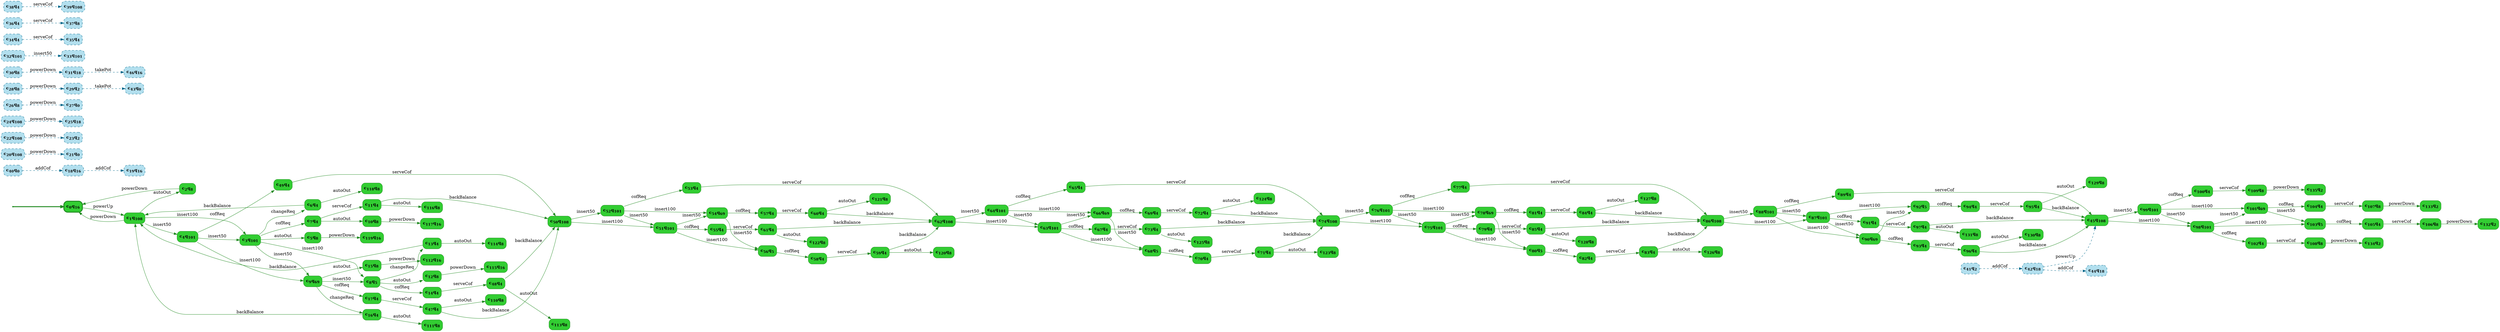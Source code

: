 digraph g {

	rankdir="LR"

	__invisible__[shape="point", color="forestgreen"]
	c0q16[label=<<b>c<sub>0</sub>q<sub>16</sub></b>>, shape="box", style="rounded, filled", fillcolor="limegreen", color="forestgreen", penwidth=3] // Initial
	c1q108[label=<<b>c<sub>1</sub>q<sub>108</sub></b>>, shape="box", style="rounded, filled", fillcolor="limegreen", color="forestgreen"]
	c2q8[label=<<b>c<sub>2</sub>q<sub>8</sub></b>>, shape="box", style="rounded, filled", fillcolor="limegreen", color="forestgreen"]
	c3q101[label=<<b>c<sub>3</sub>q<sub>101</sub></b>>, shape="box", style="rounded, filled", fillcolor="limegreen", color="forestgreen"]
	c5q8[label=<<b>c<sub>5</sub>q<sub>8</sub></b>>, shape="box", style="rounded, filled", fillcolor="limegreen", color="forestgreen"]
	c119q16[label=<<b>c<sub>119</sub>q<sub>16</sub></b>>, shape="box", style="rounded, filled", fillcolor="limegreen", color="forestgreen"]
	c6q4[label=<<b>c<sub>6</sub>q<sub>4</sub></b>>, shape="box", style="rounded, filled", fillcolor="limegreen", color="forestgreen"]
	c118q8[label=<<b>c<sub>118</sub>q<sub>8</sub></b>>, shape="box", style="rounded, filled", fillcolor="limegreen", color="forestgreen"]
	c7q4[label=<<b>c<sub>7</sub>q<sub>4</sub></b>>, shape="box", style="rounded, filled", fillcolor="limegreen", color="forestgreen"]
	c10q8[label=<<b>c<sub>10</sub>q<sub>8</sub></b>>, shape="box", style="rounded, filled", fillcolor="limegreen", color="forestgreen"]
	c117q16[label=<<b>c<sub>117</sub>q<sub>16</sub></b>>, shape="box", style="rounded, filled", fillcolor="limegreen", color="forestgreen"]
	c11q4[label=<<b>c<sub>11</sub>q<sub>4</sub></b>>, shape="box", style="rounded, filled", fillcolor="limegreen", color="forestgreen"]
	c116q8[label=<<b>c<sub>116</sub>q<sub>8</sub></b>>, shape="box", style="rounded, filled", fillcolor="limegreen", color="forestgreen"]
	c50q108[label=<<b>c<sub>50</sub>q<sub>108</sub></b>>, shape="box", style="rounded, filled", fillcolor="limegreen", color="forestgreen"]
	c51q101[label=<<b>c<sub>51</sub>q<sub>101</sub></b>>, shape="box", style="rounded, filled", fillcolor="limegreen", color="forestgreen"]
	c55q4[label=<<b>c<sub>55</sub>q<sub>4</sub></b>>, shape="box", style="rounded, filled", fillcolor="limegreen", color="forestgreen"]
	c61q4[label=<<b>c<sub>61</sub>q<sub>4</sub></b>>, shape="box", style="rounded, filled", fillcolor="limegreen", color="forestgreen"]
	c122q8[label=<<b>c<sub>122</sub>q<sub>8</sub></b>>, shape="box", style="rounded, filled", fillcolor="limegreen", color="forestgreen"]
	c62q108[label=<<b>c<sub>62</sub>q<sub>108</sub></b>>, shape="box", style="rounded, filled", fillcolor="limegreen", color="forestgreen"]
	c63q101[label=<<b>c<sub>63</sub>q<sub>101</sub></b>>, shape="box", style="rounded, filled", fillcolor="limegreen", color="forestgreen"]
	c67q4[label=<<b>c<sub>67</sub>q<sub>4</sub></b>>, shape="box", style="rounded, filled", fillcolor="limegreen", color="forestgreen"]
	c73q4[label=<<b>c<sub>73</sub>q<sub>4</sub></b>>, shape="box", style="rounded, filled", fillcolor="limegreen", color="forestgreen"]
	c125q8[label=<<b>c<sub>125</sub>q<sub>8</sub></b>>, shape="box", style="rounded, filled", fillcolor="limegreen", color="forestgreen"]
	c74q108[label=<<b>c<sub>74</sub>q<sub>108</sub></b>>, shape="box", style="rounded, filled", fillcolor="limegreen", color="forestgreen"]
	c75q101[label=<<b>c<sub>75</sub>q<sub>101</sub></b>>, shape="box", style="rounded, filled", fillcolor="limegreen", color="forestgreen"]
	c79q4[label=<<b>c<sub>79</sub>q<sub>4</sub></b>>, shape="box", style="rounded, filled", fillcolor="limegreen", color="forestgreen"]
	c85q4[label=<<b>c<sub>85</sub>q<sub>4</sub></b>>, shape="box", style="rounded, filled", fillcolor="limegreen", color="forestgreen"]
	c128q8[label=<<b>c<sub>128</sub>q<sub>8</sub></b>>, shape="box", style="rounded, filled", fillcolor="limegreen", color="forestgreen"]
	c86q108[label=<<b>c<sub>86</sub>q<sub>108</sub></b>>, shape="box", style="rounded, filled", fillcolor="limegreen", color="forestgreen"]
	c87q101[label=<<b>c<sub>87</sub>q<sub>101</sub></b>>, shape="box", style="rounded, filled", fillcolor="limegreen", color="forestgreen"]
	c91q4[label=<<b>c<sub>91</sub>q<sub>4</sub></b>>, shape="box", style="rounded, filled", fillcolor="limegreen", color="forestgreen"]
	c97q4[label=<<b>c<sub>97</sub>q<sub>4</sub></b>>, shape="box", style="rounded, filled", fillcolor="limegreen", color="forestgreen"]
	c131q8[label=<<b>c<sub>131</sub>q<sub>8</sub></b>>, shape="box", style="rounded, filled", fillcolor="limegreen", color="forestgreen"]
	c45q108[label=<<b>c<sub>45</sub>q<sub>108</sub></b>>, shape="box", style="rounded, filled", fillcolor="limegreen", color="forestgreen"]
	c98q101[label=<<b>c<sub>98</sub>q<sub>101</sub></b>>, shape="box", style="rounded, filled", fillcolor="limegreen", color="forestgreen"]
	c102q4[label=<<b>c<sub>102</sub>q<sub>4</sub></b>>, shape="box", style="rounded, filled", fillcolor="limegreen", color="forestgreen"]
	c108q8[label=<<b>c<sub>108</sub>q<sub>8</sub></b>>, shape="box", style="rounded, filled", fillcolor="limegreen", color="forestgreen"]
	c134q2[label=<<b>c<sub>134</sub>q<sub>2</sub></b>>, shape="box", style="rounded, filled", fillcolor="limegreen", color="forestgreen"]
	c103q5[label=<<b>c<sub>103</sub>q<sub>5</sub></b>>, shape="box", style="rounded, filled", fillcolor="limegreen", color="forestgreen"]
	c105q4[label=<<b>c<sub>105</sub>q<sub>4</sub></b>>, shape="box", style="rounded, filled", fillcolor="limegreen", color="forestgreen"]
	c106q8[label=<<b>c<sub>106</sub>q<sub>8</sub></b>>, shape="box", style="rounded, filled", fillcolor="limegreen", color="forestgreen"]
	c132q2[label=<<b>c<sub>132</sub>q<sub>2</sub></b>>, shape="box", style="rounded, filled", fillcolor="limegreen", color="forestgreen"]
	c101q69[label=<<b>c<sub>101</sub>q<sub>69</sub></b>>, shape="box", style="rounded, filled", fillcolor="limegreen", color="forestgreen"]
	c104q4[label=<<b>c<sub>104</sub>q<sub>4</sub></b>>, shape="box", style="rounded, filled", fillcolor="limegreen", color="forestgreen"]
	c107q8[label=<<b>c<sub>107</sub>q<sub>8</sub></b>>, shape="box", style="rounded, filled", fillcolor="limegreen", color="forestgreen"]
	c133q2[label=<<b>c<sub>133</sub>q<sub>2</sub></b>>, shape="box", style="rounded, filled", fillcolor="limegreen", color="forestgreen"]
	c99q101[label=<<b>c<sub>99</sub>q<sub>101</sub></b>>, shape="box", style="rounded, filled", fillcolor="limegreen", color="forestgreen"]
	c100q4[label=<<b>c<sub>100</sub>q<sub>4</sub></b>>, shape="box", style="rounded, filled", fillcolor="limegreen", color="forestgreen"]
	c109q8[label=<<b>c<sub>109</sub>q<sub>8</sub></b>>, shape="box", style="rounded, filled", fillcolor="limegreen", color="forestgreen"]
	c135q2[label=<<b>c<sub>135</sub>q<sub>2</sub></b>>, shape="box", style="rounded, filled", fillcolor="limegreen", color="forestgreen"]
	c92q5[label=<<b>c<sub>92</sub>q<sub>5</sub></b>>, shape="box", style="rounded, filled", fillcolor="limegreen", color="forestgreen"]
	c94q4[label=<<b>c<sub>94</sub>q<sub>4</sub></b>>, shape="box", style="rounded, filled", fillcolor="limegreen", color="forestgreen"]
	c95q4[label=<<b>c<sub>95</sub>q<sub>4</sub></b>>, shape="box", style="rounded, filled", fillcolor="limegreen", color="forestgreen"]
	c129q8[label=<<b>c<sub>129</sub>q<sub>8</sub></b>>, shape="box", style="rounded, filled", fillcolor="limegreen", color="forestgreen"]
	c90q69[label=<<b>c<sub>90</sub>q<sub>69</sub></b>>, shape="box", style="rounded, filled", fillcolor="limegreen", color="forestgreen"]
	c93q4[label=<<b>c<sub>93</sub>q<sub>4</sub></b>>, shape="box", style="rounded, filled", fillcolor="limegreen", color="forestgreen"]
	c96q4[label=<<b>c<sub>96</sub>q<sub>4</sub></b>>, shape="box", style="rounded, filled", fillcolor="limegreen", color="forestgreen"]
	c130q8[label=<<b>c<sub>130</sub>q<sub>8</sub></b>>, shape="box", style="rounded, filled", fillcolor="limegreen", color="forestgreen"]
	c88q101[label=<<b>c<sub>88</sub>q<sub>101</sub></b>>, shape="box", style="rounded, filled", fillcolor="limegreen", color="forestgreen"]
	c89q4[label=<<b>c<sub>89</sub>q<sub>4</sub></b>>, shape="box", style="rounded, filled", fillcolor="limegreen", color="forestgreen"]
	c80q5[label=<<b>c<sub>80</sub>q<sub>5</sub></b>>, shape="box", style="rounded, filled", fillcolor="limegreen", color="forestgreen"]
	c82q4[label=<<b>c<sub>82</sub>q<sub>4</sub></b>>, shape="box", style="rounded, filled", fillcolor="limegreen", color="forestgreen"]
	c83q4[label=<<b>c<sub>83</sub>q<sub>4</sub></b>>, shape="box", style="rounded, filled", fillcolor="limegreen", color="forestgreen"]
	c126q8[label=<<b>c<sub>126</sub>q<sub>8</sub></b>>, shape="box", style="rounded, filled", fillcolor="limegreen", color="forestgreen"]
	c78q69[label=<<b>c<sub>78</sub>q<sub>69</sub></b>>, shape="box", style="rounded, filled", fillcolor="limegreen", color="forestgreen"]
	c81q4[label=<<b>c<sub>81</sub>q<sub>4</sub></b>>, shape="box", style="rounded, filled", fillcolor="limegreen", color="forestgreen"]
	c84q4[label=<<b>c<sub>84</sub>q<sub>4</sub></b>>, shape="box", style="rounded, filled", fillcolor="limegreen", color="forestgreen"]
	c127q8[label=<<b>c<sub>127</sub>q<sub>8</sub></b>>, shape="box", style="rounded, filled", fillcolor="limegreen", color="forestgreen"]
	c76q101[label=<<b>c<sub>76</sub>q<sub>101</sub></b>>, shape="box", style="rounded, filled", fillcolor="limegreen", color="forestgreen"]
	c77q4[label=<<b>c<sub>77</sub>q<sub>4</sub></b>>, shape="box", style="rounded, filled", fillcolor="limegreen", color="forestgreen"]
	c68q5[label=<<b>c<sub>68</sub>q<sub>5</sub></b>>, shape="box", style="rounded, filled", fillcolor="limegreen", color="forestgreen"]
	c70q4[label=<<b>c<sub>70</sub>q<sub>4</sub></b>>, shape="box", style="rounded, filled", fillcolor="limegreen", color="forestgreen"]
	c71q4[label=<<b>c<sub>71</sub>q<sub>4</sub></b>>, shape="box", style="rounded, filled", fillcolor="limegreen", color="forestgreen"]
	c123q8[label=<<b>c<sub>123</sub>q<sub>8</sub></b>>, shape="box", style="rounded, filled", fillcolor="limegreen", color="forestgreen"]
	c66q69[label=<<b>c<sub>66</sub>q<sub>69</sub></b>>, shape="box", style="rounded, filled", fillcolor="limegreen", color="forestgreen"]
	c69q4[label=<<b>c<sub>69</sub>q<sub>4</sub></b>>, shape="box", style="rounded, filled", fillcolor="limegreen", color="forestgreen"]
	c72q4[label=<<b>c<sub>72</sub>q<sub>4</sub></b>>, shape="box", style="rounded, filled", fillcolor="limegreen", color="forestgreen"]
	c124q8[label=<<b>c<sub>124</sub>q<sub>8</sub></b>>, shape="box", style="rounded, filled", fillcolor="limegreen", color="forestgreen"]
	c64q101[label=<<b>c<sub>64</sub>q<sub>101</sub></b>>, shape="box", style="rounded, filled", fillcolor="limegreen", color="forestgreen"]
	c65q4[label=<<b>c<sub>65</sub>q<sub>4</sub></b>>, shape="box", style="rounded, filled", fillcolor="limegreen", color="forestgreen"]
	c56q5[label=<<b>c<sub>56</sub>q<sub>5</sub></b>>, shape="box", style="rounded, filled", fillcolor="limegreen", color="forestgreen"]
	c58q4[label=<<b>c<sub>58</sub>q<sub>4</sub></b>>, shape="box", style="rounded, filled", fillcolor="limegreen", color="forestgreen"]
	c59q4[label=<<b>c<sub>59</sub>q<sub>4</sub></b>>, shape="box", style="rounded, filled", fillcolor="limegreen", color="forestgreen"]
	c120q8[label=<<b>c<sub>120</sub>q<sub>8</sub></b>>, shape="box", style="rounded, filled", fillcolor="limegreen", color="forestgreen"]
	c54q69[label=<<b>c<sub>54</sub>q<sub>69</sub></b>>, shape="box", style="rounded, filled", fillcolor="limegreen", color="forestgreen"]
	c57q4[label=<<b>c<sub>57</sub>q<sub>4</sub></b>>, shape="box", style="rounded, filled", fillcolor="limegreen", color="forestgreen"]
	c60q4[label=<<b>c<sub>60</sub>q<sub>4</sub></b>>, shape="box", style="rounded, filled", fillcolor="limegreen", color="forestgreen"]
	c121q8[label=<<b>c<sub>121</sub>q<sub>8</sub></b>>, shape="box", style="rounded, filled", fillcolor="limegreen", color="forestgreen"]
	c52q101[label=<<b>c<sub>52</sub>q<sub>101</sub></b>>, shape="box", style="rounded, filled", fillcolor="limegreen", color="forestgreen"]
	c53q4[label=<<b>c<sub>53</sub>q<sub>4</sub></b>>, shape="box", style="rounded, filled", fillcolor="limegreen", color="forestgreen"]
	c8q5[label=<<b>c<sub>8</sub>q<sub>5</sub></b>>, shape="box", style="rounded, filled", fillcolor="limegreen", color="forestgreen"]
	c12q8[label=<<b>c<sub>12</sub>q<sub>8</sub></b>>, shape="box", style="rounded, filled", fillcolor="limegreen", color="forestgreen"]
	c115q16[label=<<b>c<sub>115</sub>q<sub>16</sub></b>>, shape="box", style="rounded, filled", fillcolor="limegreen", color="forestgreen"]
	c13q4[label=<<b>c<sub>13</sub>q<sub>4</sub></b>>, shape="box", style="rounded, filled", fillcolor="limegreen", color="forestgreen"]
	c114q8[label=<<b>c<sub>114</sub>q<sub>8</sub></b>>, shape="box", style="rounded, filled", fillcolor="limegreen", color="forestgreen"]
	c14q4[label=<<b>c<sub>14</sub>q<sub>4</sub></b>>, shape="box", style="rounded, filled", fillcolor="limegreen", color="forestgreen"]
	c48q4[label=<<b>c<sub>48</sub>q<sub>4</sub></b>>, shape="box", style="rounded, filled", fillcolor="limegreen", color="forestgreen"]
	c113q8[label=<<b>c<sub>113</sub>q<sub>8</sub></b>>, shape="box", style="rounded, filled", fillcolor="limegreen", color="forestgreen"]
	c9q69[label=<<b>c<sub>9</sub>q<sub>69</sub></b>>, shape="box", style="rounded, filled", fillcolor="limegreen", color="forestgreen"]
	c15q8[label=<<b>c<sub>15</sub>q<sub>8</sub></b>>, shape="box", style="rounded, filled", fillcolor="limegreen", color="forestgreen"]
	c112q16[label=<<b>c<sub>112</sub>q<sub>16</sub></b>>, shape="box", style="rounded, filled", fillcolor="limegreen", color="forestgreen"]
	c16q4[label=<<b>c<sub>16</sub>q<sub>4</sub></b>>, shape="box", style="rounded, filled", fillcolor="limegreen", color="forestgreen"]
	c111q8[label=<<b>c<sub>111</sub>q<sub>8</sub></b>>, shape="box", style="rounded, filled", fillcolor="limegreen", color="forestgreen"]
	c17q4[label=<<b>c<sub>17</sub>q<sub>4</sub></b>>, shape="box", style="rounded, filled", fillcolor="limegreen", color="forestgreen"]
	c47q4[label=<<b>c<sub>47</sub>q<sub>4</sub></b>>, shape="box", style="rounded, filled", fillcolor="limegreen", color="forestgreen"]
	c110q8[label=<<b>c<sub>110</sub>q<sub>8</sub></b>>, shape="box", style="rounded, filled", fillcolor="limegreen", color="forestgreen"]
	c4q101[label=<<b>c<sub>4</sub>q<sub>101</sub></b>>, shape="box", style="rounded, filled", fillcolor="limegreen", color="forestgreen"]
	c49q4[label=<<b>c<sub>49</sub>q<sub>4</sub></b>>, shape="box", style="rounded, filled", fillcolor="limegreen", color="forestgreen"]
	c18q16[label=<<b>c<sub>18</sub>q<sub>16</sub></b>>, shape="box", style="rounded, filled, dashed", fillcolor="lightblue2", color="deepskyblue4"]
	c19q16[label=<<b>c<sub>19</sub>q<sub>16</sub></b>>, shape="box", style="rounded, filled, dashed", fillcolor="lightblue2", color="deepskyblue4"]
	c20q108[label=<<b>c<sub>20</sub>q<sub>108</sub></b>>, shape="box", style="rounded, filled, dashed", fillcolor="lightblue2", color="deepskyblue4"]
	c21q0[label=<<b>c<sub>21</sub>q<sub>0</sub></b>>, shape="box", style="rounded, filled, dashed", fillcolor="lightblue2", color="deepskyblue4"]
	c22q108[label=<<b>c<sub>22</sub>q<sub>108</sub></b>>, shape="box", style="rounded, filled, dashed", fillcolor="lightblue2", color="deepskyblue4"]
	c23q2[label=<<b>c<sub>23</sub>q<sub>2</sub></b>>, shape="box", style="rounded, filled, dashed", fillcolor="lightblue2", color="deepskyblue4"]
	c24q108[label=<<b>c<sub>24</sub>q<sub>108</sub></b>>, shape="box", style="rounded, filled, dashed", fillcolor="lightblue2", color="deepskyblue4"]
	c25q18[label=<<b>c<sub>25</sub>q<sub>18</sub></b>>, shape="box", style="rounded, filled, dashed", fillcolor="lightblue2", color="deepskyblue4"]
	c26q8[label=<<b>c<sub>26</sub>q<sub>8</sub></b>>, shape="box", style="rounded, filled, dashed", fillcolor="lightblue2", color="deepskyblue4"]
	c27q0[label=<<b>c<sub>27</sub>q<sub>0</sub></b>>, shape="box", style="rounded, filled, dashed", fillcolor="lightblue2", color="deepskyblue4"]
	c28q8[label=<<b>c<sub>28</sub>q<sub>8</sub></b>>, shape="box", style="rounded, filled, dashed", fillcolor="lightblue2", color="deepskyblue4"]
	c29q2[label=<<b>c<sub>29</sub>q<sub>2</sub></b>>, shape="box", style="rounded, filled, dashed", fillcolor="lightblue2", color="deepskyblue4"]
	c30q8[label=<<b>c<sub>30</sub>q<sub>8</sub></b>>, shape="box", style="rounded, filled, dashed", fillcolor="lightblue2", color="deepskyblue4"]
	c31q18[label=<<b>c<sub>31</sub>q<sub>18</sub></b>>, shape="box", style="rounded, filled, dashed", fillcolor="lightblue2", color="deepskyblue4"]
	c32q101[label=<<b>c<sub>32</sub>q<sub>101</sub></b>>, shape="box", style="rounded, filled, dashed", fillcolor="lightblue2", color="deepskyblue4"]
	c33q101[label=<<b>c<sub>33</sub>q<sub>101</sub></b>>, shape="box", style="rounded, filled, dashed", fillcolor="lightblue2", color="deepskyblue4"]
	c34q4[label=<<b>c<sub>34</sub>q<sub>4</sub></b>>, shape="box", style="rounded, filled, dashed", fillcolor="lightblue2", color="deepskyblue4"]
	c35q4[label=<<b>c<sub>35</sub>q<sub>4</sub></b>>, shape="box", style="rounded, filled, dashed", fillcolor="lightblue2", color="deepskyblue4"]
	c36q4[label=<<b>c<sub>36</sub>q<sub>4</sub></b>>, shape="box", style="rounded, filled, dashed", fillcolor="lightblue2", color="deepskyblue4"]
	c37q8[label=<<b>c<sub>37</sub>q<sub>8</sub></b>>, shape="box", style="rounded, filled, dashed", fillcolor="lightblue2", color="deepskyblue4"]
	c38q4[label=<<b>c<sub>38</sub>q<sub>4</sub></b>>, shape="box", style="rounded, filled, dashed", fillcolor="lightblue2", color="deepskyblue4"]
	c39q108[label=<<b>c<sub>39</sub>q<sub>108</sub></b>>, shape="box", style="rounded, filled, dashed", fillcolor="lightblue2", color="deepskyblue4"]
	c40q0[label=<<b>c<sub>40</sub>q<sub>0</sub></b>>, shape="box", style="rounded, filled, dashed", fillcolor="lightblue2", color="deepskyblue4"]
	c41q2[label=<<b>c<sub>41</sub>q<sub>2</sub></b>>, shape="box", style="rounded, filled, dashed", fillcolor="lightblue2", color="deepskyblue4"]
	c42q18[label=<<b>c<sub>42</sub>q<sub>18</sub></b>>, shape="box", style="rounded, filled, dashed", fillcolor="lightblue2", color="deepskyblue4"]
	c43q0[label=<<b>c<sub>43</sub>q<sub>0</sub></b>>, shape="box", style="rounded, filled, dashed", fillcolor="lightblue2", color="deepskyblue4"]
	c44q18[label=<<b>c<sub>44</sub>q<sub>18</sub></b>>, shape="box", style="rounded, filled, dashed", fillcolor="lightblue2", color="deepskyblue4"]
	c46q16[label=<<b>c<sub>46</sub>q<sub>16</sub></b>>, shape="box", style="rounded, filled, dashed", fillcolor="lightblue2", color="deepskyblue4"]

	__invisible__ -> c0q16[penwidth=3, color="forestgreen"]
	c0q16 -> c1q108[label=<powerUp>, color="forestgreen"]
	c1q108 -> c2q8[label=<autoOut>, color="forestgreen"]
	c2q8 -> c0q16[label=<powerDown>, color="forestgreen"]
	c1q108 -> c3q101[label=<insert100>, color="forestgreen"]
	c3q101 -> c5q8[label=<autoOut>, color="forestgreen"]
	c5q8 -> c119q16[label=<powerDown>, color="forestgreen"]
	c3q101 -> c6q4[label=<changeReq>, color="forestgreen"]
	c6q4 -> c1q108[label=<backBalance>, color="forestgreen"]
	c6q4 -> c118q8[label=<autoOut>, color="forestgreen"]
	c3q101 -> c7q4[label=<cofReq>, color="forestgreen"]
	c7q4 -> c10q8[label=<autoOut>, color="forestgreen"]
	c10q8 -> c117q16[label=<powerDown>, color="forestgreen"]
	c7q4 -> c11q4[label=<serveCof>, color="forestgreen"]
	c11q4 -> c116q8[label=<autoOut>, color="forestgreen"]
	c11q4 -> c50q108[label=<backBalance>, color="forestgreen"]
	c50q108 -> c51q101[label=<insert100>, color="forestgreen"]
	c51q101 -> c55q4[label=<cofReq>, color="forestgreen"]
	c55q4 -> c61q4[label=<serveCof>, color="forestgreen"]
	c61q4 -> c122q8[label=<autoOut>, color="forestgreen"]
	c61q4 -> c62q108[label=<backBalance>, color="forestgreen"]
	c62q108 -> c63q101[label=<insert100>, color="forestgreen"]
	c63q101 -> c67q4[label=<cofReq>, color="forestgreen"]
	c67q4 -> c73q4[label=<serveCof>, color="forestgreen"]
	c73q4 -> c125q8[label=<autoOut>, color="forestgreen"]
	c73q4 -> c74q108[label=<backBalance>, color="forestgreen"]
	c74q108 -> c75q101[label=<insert100>, color="forestgreen"]
	c75q101 -> c79q4[label=<cofReq>, color="forestgreen"]
	c79q4 -> c85q4[label=<serveCof>, color="forestgreen"]
	c85q4 -> c128q8[label=<autoOut>, color="forestgreen"]
	c85q4 -> c86q108[label=<backBalance>, color="forestgreen"]
	c86q108 -> c87q101[label=<insert100>, color="forestgreen"]
	c87q101 -> c91q4[label=<cofReq>, color="forestgreen"]
	c91q4 -> c97q4[label=<serveCof>, color="forestgreen"]
	c97q4 -> c131q8[label=<autoOut>, color="forestgreen"]
	c97q4 -> c45q108[label=<backBalance>, color="forestgreen"]
	c45q108 -> c98q101[label=<insert100>, color="forestgreen"]
	c98q101 -> c102q4[label=<cofReq>, color="forestgreen"]
	c102q4 -> c108q8[label=<serveCof>, color="forestgreen"]
	c108q8 -> c134q2[label=<powerDown>, color="forestgreen"]
	c98q101 -> c103q5[label=<insert100>, color="forestgreen"]
	c103q5 -> c105q4[label=<cofReq>, color="forestgreen"]
	c105q4 -> c106q8[label=<serveCof>, color="forestgreen"]
	c106q8 -> c132q2[label=<powerDown>, color="forestgreen"]
	c98q101 -> c101q69[label=<insert50>, color="forestgreen"]
	c101q69 -> c104q4[label=<cofReq>, color="forestgreen"]
	c104q4 -> c107q8[label=<serveCof>, color="forestgreen"]
	c107q8 -> c133q2[label=<powerDown>, color="forestgreen"]
	c101q69 -> c103q5[label=<insert50>, color="forestgreen"]
	c45q108 -> c99q101[label=<insert50>, color="forestgreen"]
	c99q101 -> c100q4[label=<cofReq>, color="forestgreen"]
	c100q4 -> c109q8[label=<serveCof>, color="forestgreen"]
	c109q8 -> c135q2[label=<powerDown>, color="forestgreen"]
	c99q101 -> c101q69[label=<insert100>, color="forestgreen"]
	c99q101 -> c98q101[label=<insert50>, color="forestgreen"]
	c87q101 -> c92q5[label=<insert100>, color="forestgreen"]
	c92q5 -> c94q4[label=<cofReq>, color="forestgreen"]
	c94q4 -> c95q4[label=<serveCof>, color="forestgreen"]
	c95q4 -> c129q8[label=<autoOut>, color="forestgreen"]
	c95q4 -> c45q108[label=<backBalance>, color="forestgreen"]
	c87q101 -> c90q69[label=<insert50>, color="forestgreen"]
	c90q69 -> c93q4[label=<cofReq>, color="forestgreen"]
	c93q4 -> c96q4[label=<serveCof>, color="forestgreen"]
	c96q4 -> c130q8[label=<autoOut>, color="forestgreen"]
	c96q4 -> c45q108[label=<backBalance>, color="forestgreen"]
	c90q69 -> c92q5[label=<insert50>, color="forestgreen"]
	c86q108 -> c88q101[label=<insert50>, color="forestgreen"]
	c88q101 -> c89q4[label=<cofReq>, color="forestgreen"]
	c89q4 -> c45q108[label=<serveCof>, color="forestgreen"]
	c88q101 -> c90q69[label=<insert100>, color="forestgreen"]
	c88q101 -> c87q101[label=<insert50>, color="forestgreen"]
	c75q101 -> c80q5[label=<insert100>, color="forestgreen"]
	c80q5 -> c82q4[label=<cofReq>, color="forestgreen"]
	c82q4 -> c83q4[label=<serveCof>, color="forestgreen"]
	c83q4 -> c126q8[label=<autoOut>, color="forestgreen"]
	c83q4 -> c86q108[label=<backBalance>, color="forestgreen"]
	c75q101 -> c78q69[label=<insert50>, color="forestgreen"]
	c78q69 -> c81q4[label=<cofReq>, color="forestgreen"]
	c81q4 -> c84q4[label=<serveCof>, color="forestgreen"]
	c84q4 -> c127q8[label=<autoOut>, color="forestgreen"]
	c84q4 -> c86q108[label=<backBalance>, color="forestgreen"]
	c78q69 -> c80q5[label=<insert50>, color="forestgreen"]
	c74q108 -> c76q101[label=<insert50>, color="forestgreen"]
	c76q101 -> c77q4[label=<cofReq>, color="forestgreen"]
	c77q4 -> c86q108[label=<serveCof>, color="forestgreen"]
	c76q101 -> c78q69[label=<insert100>, color="forestgreen"]
	c76q101 -> c75q101[label=<insert50>, color="forestgreen"]
	c63q101 -> c68q5[label=<insert100>, color="forestgreen"]
	c68q5 -> c70q4[label=<cofReq>, color="forestgreen"]
	c70q4 -> c71q4[label=<serveCof>, color="forestgreen"]
	c71q4 -> c123q8[label=<autoOut>, color="forestgreen"]
	c71q4 -> c74q108[label=<backBalance>, color="forestgreen"]
	c63q101 -> c66q69[label=<insert50>, color="forestgreen"]
	c66q69 -> c69q4[label=<cofReq>, color="forestgreen"]
	c69q4 -> c72q4[label=<serveCof>, color="forestgreen"]
	c72q4 -> c124q8[label=<autoOut>, color="forestgreen"]
	c72q4 -> c74q108[label=<backBalance>, color="forestgreen"]
	c66q69 -> c68q5[label=<insert50>, color="forestgreen"]
	c62q108 -> c64q101[label=<insert50>, color="forestgreen"]
	c64q101 -> c65q4[label=<cofReq>, color="forestgreen"]
	c65q4 -> c74q108[label=<serveCof>, color="forestgreen"]
	c64q101 -> c66q69[label=<insert100>, color="forestgreen"]
	c64q101 -> c63q101[label=<insert50>, color="forestgreen"]
	c51q101 -> c56q5[label=<insert100>, color="forestgreen"]
	c56q5 -> c58q4[label=<cofReq>, color="forestgreen"]
	c58q4 -> c59q4[label=<serveCof>, color="forestgreen"]
	c59q4 -> c120q8[label=<autoOut>, color="forestgreen"]
	c59q4 -> c62q108[label=<backBalance>, color="forestgreen"]
	c51q101 -> c54q69[label=<insert50>, color="forestgreen"]
	c54q69 -> c57q4[label=<cofReq>, color="forestgreen"]
	c57q4 -> c60q4[label=<serveCof>, color="forestgreen"]
	c60q4 -> c121q8[label=<autoOut>, color="forestgreen"]
	c60q4 -> c62q108[label=<backBalance>, color="forestgreen"]
	c54q69 -> c56q5[label=<insert50>, color="forestgreen"]
	c50q108 -> c52q101[label=<insert50>, color="forestgreen"]
	c52q101 -> c53q4[label=<cofReq>, color="forestgreen"]
	c53q4 -> c62q108[label=<serveCof>, color="forestgreen"]
	c52q101 -> c54q69[label=<insert100>, color="forestgreen"]
	c52q101 -> c51q101[label=<insert50>, color="forestgreen"]
	c3q101 -> c8q5[label=<insert100>, color="forestgreen"]
	c8q5 -> c12q8[label=<autoOut>, color="forestgreen"]
	c12q8 -> c115q16[label=<powerDown>, color="forestgreen"]
	c8q5 -> c13q4[label=<changeReq>, color="forestgreen"]
	c13q4 -> c114q8[label=<autoOut>, color="forestgreen"]
	c13q4 -> c1q108[label=<backBalance>, color="forestgreen"]
	c8q5 -> c14q4[label=<cofReq>, color="forestgreen"]
	c14q4 -> c48q4[label=<serveCof>, color="forestgreen"]
	c48q4 -> c113q8[label=<autoOut>, color="forestgreen"]
	c48q4 -> c50q108[label=<backBalance>, color="forestgreen"]
	c3q101 -> c9q69[label=<insert50>, color="forestgreen"]
	c9q69 -> c15q8[label=<autoOut>, color="forestgreen"]
	c15q8 -> c112q16[label=<powerDown>, color="forestgreen"]
	c9q69 -> c16q4[label=<changeReq>, color="forestgreen"]
	c16q4 -> c111q8[label=<autoOut>, color="forestgreen"]
	c16q4 -> c1q108[label=<backBalance>, color="forestgreen"]
	c9q69 -> c17q4[label=<cofReq>, color="forestgreen"]
	c17q4 -> c47q4[label=<serveCof>, color="forestgreen"]
	c47q4 -> c110q8[label=<autoOut>, color="forestgreen"]
	c47q4 -> c50q108[label=<backBalance>, color="forestgreen"]
	c9q69 -> c8q5[label=<insert50>, color="forestgreen"]
	c1q108 -> c4q101[label=<insert50>, color="forestgreen"]
	c4q101 -> c9q69[label=<insert100>, color="forestgreen"]
	c4q101 -> c3q101[label=<insert50>, color="forestgreen"]
	c4q101 -> c49q4[label=<cofReq>, color="forestgreen"]
	c49q4 -> c50q108[label=<serveCof>, color="forestgreen"]
	c1q108 -> c0q16[label=<powerDown>, color="forestgreen"]
	c18q16 -> c19q16[label=<addCof>, color="deepskyblue4", style="dashed"]
	c20q108 -> c21q0[label=<powerDown>, color="deepskyblue4", style="dashed"]
	c22q108 -> c23q2[label=<powerDown>, color="deepskyblue4", style="dashed"]
	c24q108 -> c25q18[label=<powerDown>, color="deepskyblue4", style="dashed"]
	c26q8 -> c27q0[label=<powerDown>, color="deepskyblue4", style="dashed"]
	c28q8 -> c29q2[label=<powerDown>, color="deepskyblue4", style="dashed"]
	c30q8 -> c31q18[label=<powerDown>, color="deepskyblue4", style="dashed"]
	c32q101 -> c33q101[label=<insert50>, color="deepskyblue4", style="dashed"]
	c34q4 -> c35q4[label=<serveCof>, color="deepskyblue4", style="dashed"]
	c36q4 -> c37q8[label=<serveCof>, color="deepskyblue4", style="dashed"]
	c38q4 -> c39q108[label=<serveCof>, color="deepskyblue4", style="dashed"]
	c40q0 -> c18q16[label=<addCof>, color="deepskyblue4", style="dashed"]
	c41q2 -> c42q18[label=<addCof>, color="deepskyblue4", style="dashed"]
	c29q2 -> c43q0[label=<takePot>, color="deepskyblue4", style="dashed"]
	c42q18 -> c44q18[label=<addCof>, color="deepskyblue4", style="dashed"]
	c42q18 -> c45q108[label=<powerUp>, color="deepskyblue4", style="dashed"]
	c31q18 -> c46q16[label=<takePot>, color="deepskyblue4", style="dashed"]

}
